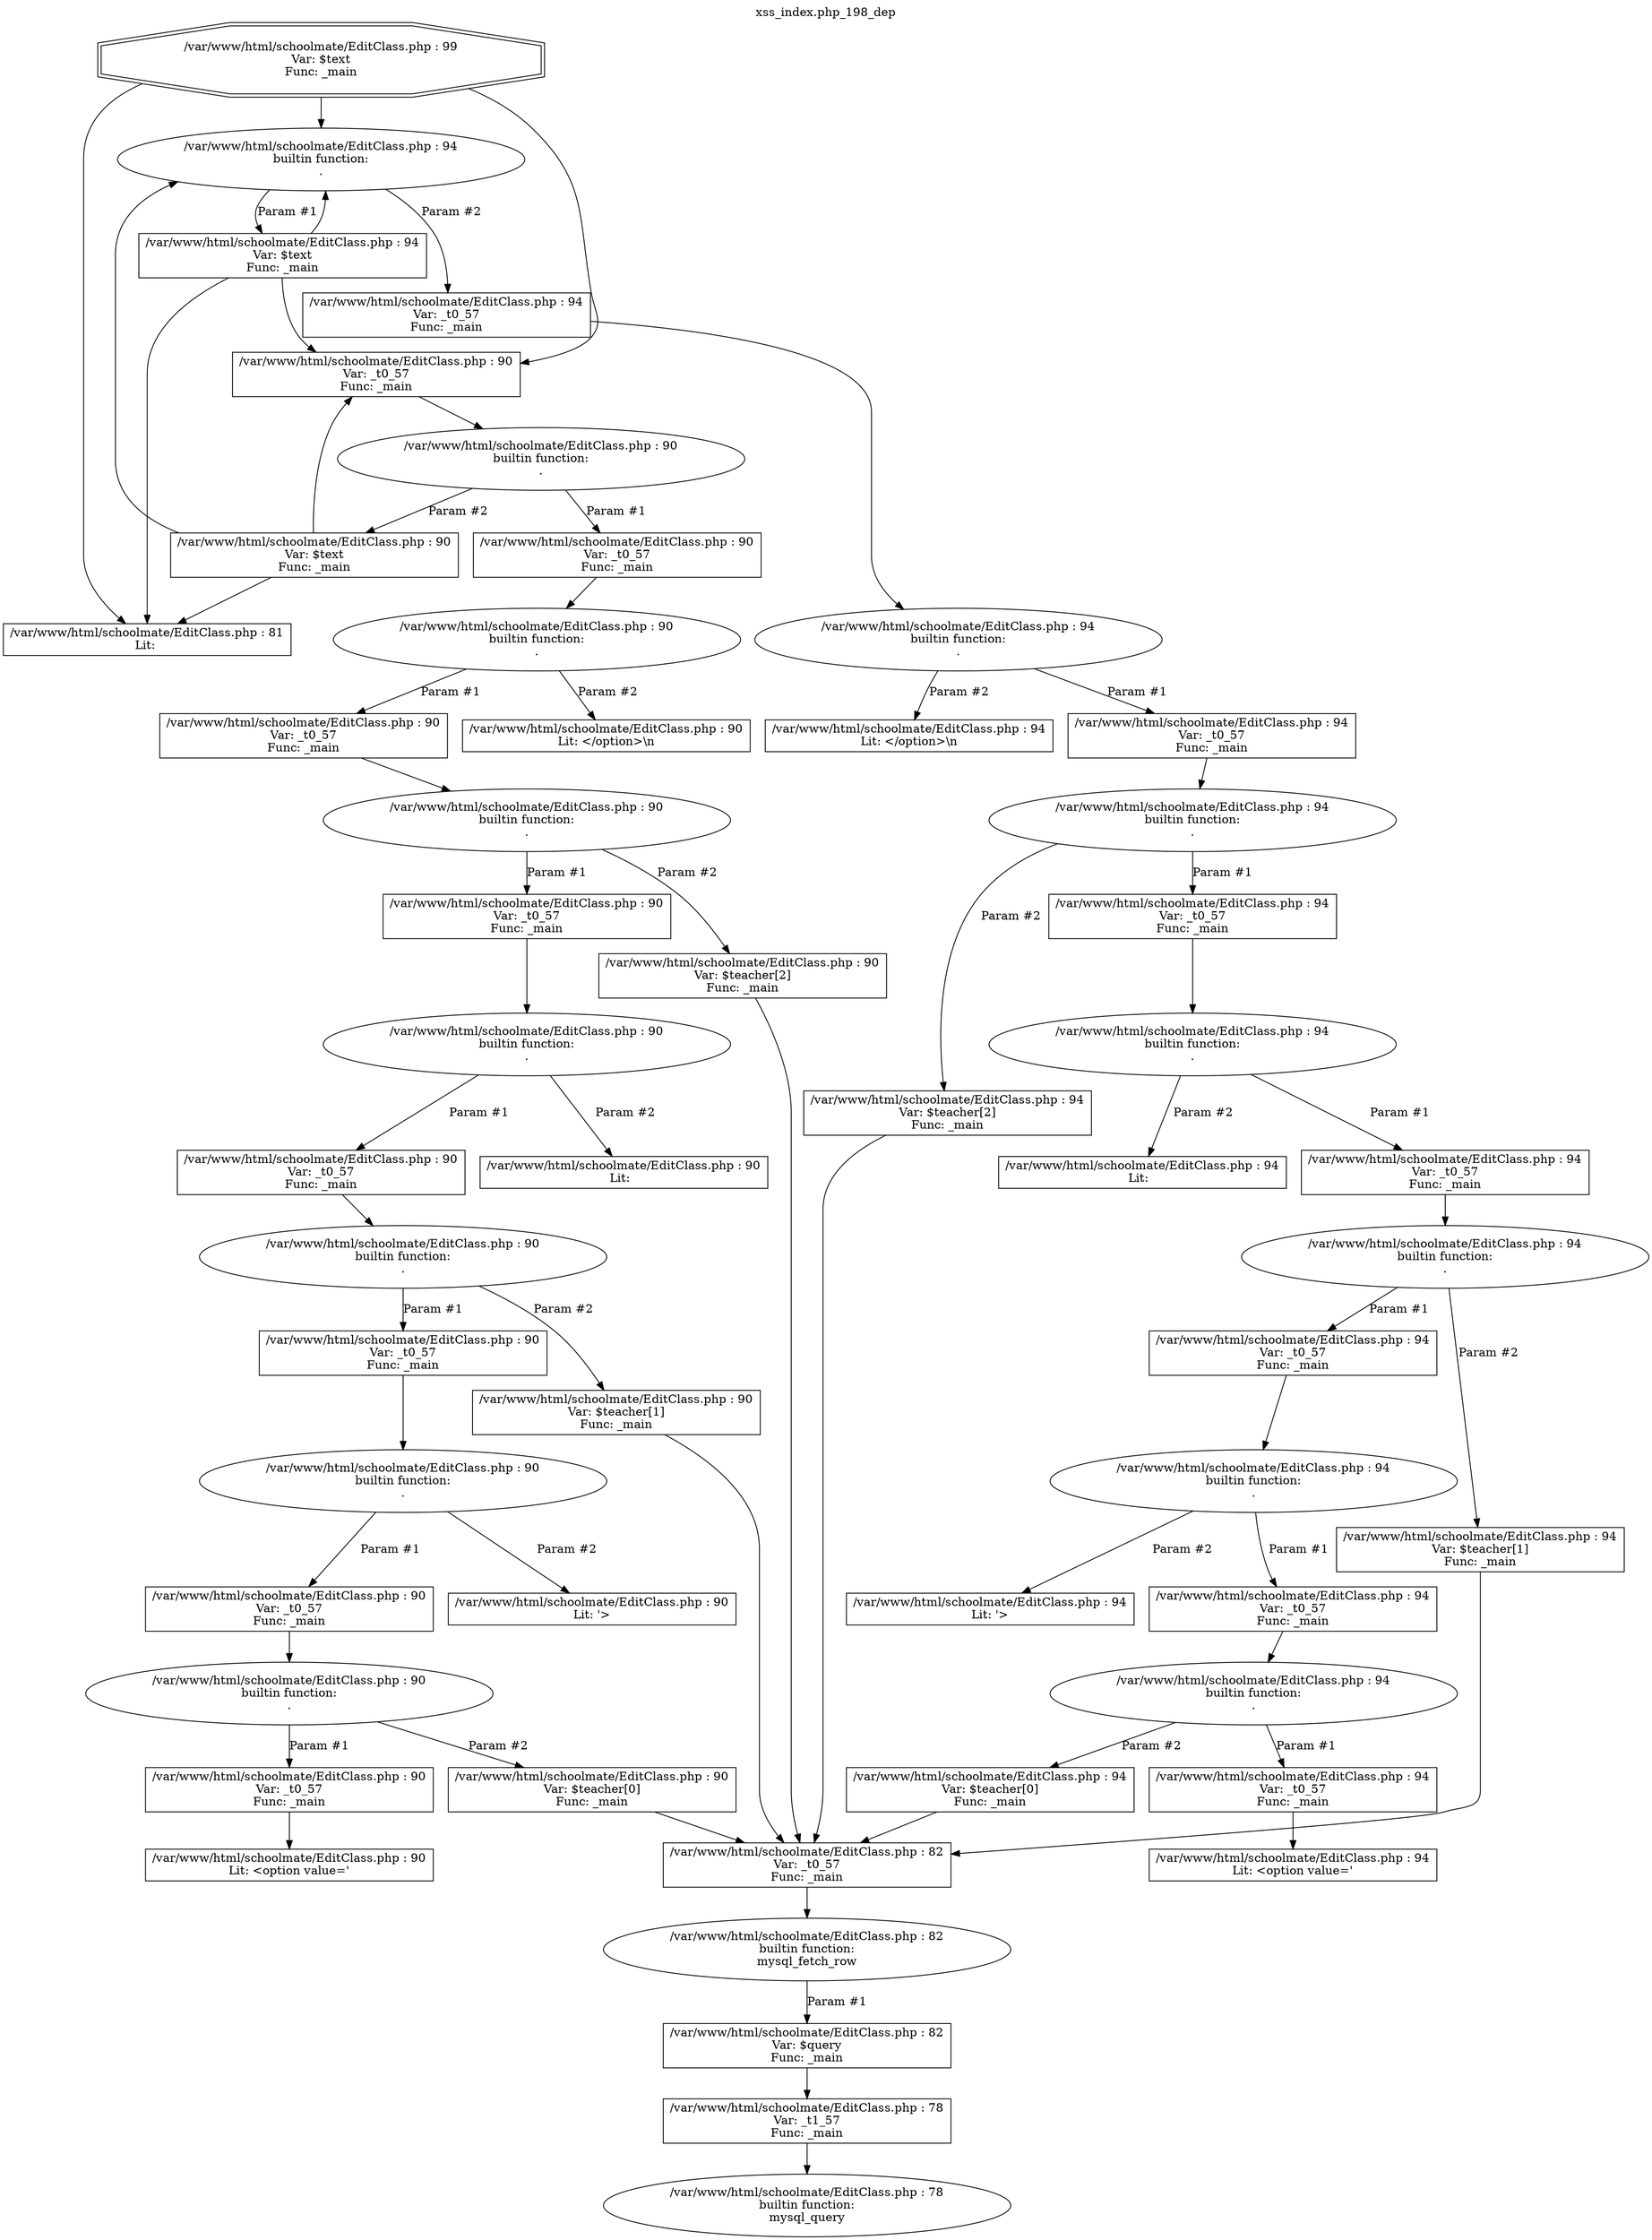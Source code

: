 digraph cfg {
  label="xss_index.php_198_dep";
  labelloc=t;
  n1 [shape=doubleoctagon, label="/var/www/html/schoolmate/EditClass.php : 99\nVar: $text\nFunc: _main\n"];
  n2 [shape=box, label="/var/www/html/schoolmate/EditClass.php : 81\nLit: \n"];
  n3 [shape=ellipse, label="/var/www/html/schoolmate/EditClass.php : 94\nbuiltin function:\n.\n"];
  n4 [shape=box, label="/var/www/html/schoolmate/EditClass.php : 94\nVar: $text\nFunc: _main\n"];
  n5 [shape=box, label="/var/www/html/schoolmate/EditClass.php : 90\nVar: _t0_57\nFunc: _main\n"];
  n6 [shape=ellipse, label="/var/www/html/schoolmate/EditClass.php : 90\nbuiltin function:\n.\n"];
  n7 [shape=box, label="/var/www/html/schoolmate/EditClass.php : 90\nVar: _t0_57\nFunc: _main\n"];
  n8 [shape=ellipse, label="/var/www/html/schoolmate/EditClass.php : 90\nbuiltin function:\n.\n"];
  n9 [shape=box, label="/var/www/html/schoolmate/EditClass.php : 90\nVar: _t0_57\nFunc: _main\n"];
  n10 [shape=ellipse, label="/var/www/html/schoolmate/EditClass.php : 90\nbuiltin function:\n.\n"];
  n11 [shape=box, label="/var/www/html/schoolmate/EditClass.php : 90\nVar: _t0_57\nFunc: _main\n"];
  n12 [shape=ellipse, label="/var/www/html/schoolmate/EditClass.php : 90\nbuiltin function:\n.\n"];
  n13 [shape=box, label="/var/www/html/schoolmate/EditClass.php : 90\nVar: _t0_57\nFunc: _main\n"];
  n14 [shape=ellipse, label="/var/www/html/schoolmate/EditClass.php : 90\nbuiltin function:\n.\n"];
  n15 [shape=box, label="/var/www/html/schoolmate/EditClass.php : 90\nVar: _t0_57\nFunc: _main\n"];
  n16 [shape=ellipse, label="/var/www/html/schoolmate/EditClass.php : 90\nbuiltin function:\n.\n"];
  n17 [shape=box, label="/var/www/html/schoolmate/EditClass.php : 90\nVar: _t0_57\nFunc: _main\n"];
  n18 [shape=ellipse, label="/var/www/html/schoolmate/EditClass.php : 90\nbuiltin function:\n.\n"];
  n19 [shape=box, label="/var/www/html/schoolmate/EditClass.php : 90\nVar: _t0_57\nFunc: _main\n"];
  n20 [shape=box, label="/var/www/html/schoolmate/EditClass.php : 90\nLit: <option value='\n"];
  n21 [shape=box, label="/var/www/html/schoolmate/EditClass.php : 90\nVar: $teacher[0]\nFunc: _main\n"];
  n22 [shape=box, label="/var/www/html/schoolmate/EditClass.php : 82\nVar: _t0_57\nFunc: _main\n"];
  n23 [shape=ellipse, label="/var/www/html/schoolmate/EditClass.php : 82\nbuiltin function:\nmysql_fetch_row\n"];
  n24 [shape=box, label="/var/www/html/schoolmate/EditClass.php : 82\nVar: $query\nFunc: _main\n"];
  n25 [shape=box, label="/var/www/html/schoolmate/EditClass.php : 78\nVar: _t1_57\nFunc: _main\n"];
  n26 [shape=ellipse, label="/var/www/html/schoolmate/EditClass.php : 78\nbuiltin function:\nmysql_query\n"];
  n27 [shape=box, label="/var/www/html/schoolmate/EditClass.php : 90\nLit: '>\n"];
  n28 [shape=box, label="/var/www/html/schoolmate/EditClass.php : 90\nVar: $teacher[1]\nFunc: _main\n"];
  n29 [shape=box, label="/var/www/html/schoolmate/EditClass.php : 90\nLit:  \n"];
  n30 [shape=box, label="/var/www/html/schoolmate/EditClass.php : 90\nVar: $teacher[2]\nFunc: _main\n"];
  n31 [shape=box, label="/var/www/html/schoolmate/EditClass.php : 90\nLit: </option>\\n\n"];
  n32 [shape=box, label="/var/www/html/schoolmate/EditClass.php : 90\nVar: $text\nFunc: _main\n"];
  n33 [shape=box, label="/var/www/html/schoolmate/EditClass.php : 94\nVar: _t0_57\nFunc: _main\n"];
  n34 [shape=ellipse, label="/var/www/html/schoolmate/EditClass.php : 94\nbuiltin function:\n.\n"];
  n35 [shape=box, label="/var/www/html/schoolmate/EditClass.php : 94\nVar: _t0_57\nFunc: _main\n"];
  n36 [shape=ellipse, label="/var/www/html/schoolmate/EditClass.php : 94\nbuiltin function:\n.\n"];
  n37 [shape=box, label="/var/www/html/schoolmate/EditClass.php : 94\nVar: _t0_57\nFunc: _main\n"];
  n38 [shape=ellipse, label="/var/www/html/schoolmate/EditClass.php : 94\nbuiltin function:\n.\n"];
  n39 [shape=box, label="/var/www/html/schoolmate/EditClass.php : 94\nVar: _t0_57\nFunc: _main\n"];
  n40 [shape=ellipse, label="/var/www/html/schoolmate/EditClass.php : 94\nbuiltin function:\n.\n"];
  n41 [shape=box, label="/var/www/html/schoolmate/EditClass.php : 94\nVar: _t0_57\nFunc: _main\n"];
  n42 [shape=ellipse, label="/var/www/html/schoolmate/EditClass.php : 94\nbuiltin function:\n.\n"];
  n43 [shape=box, label="/var/www/html/schoolmate/EditClass.php : 94\nVar: _t0_57\nFunc: _main\n"];
  n44 [shape=ellipse, label="/var/www/html/schoolmate/EditClass.php : 94\nbuiltin function:\n.\n"];
  n45 [shape=box, label="/var/www/html/schoolmate/EditClass.php : 94\nVar: _t0_57\nFunc: _main\n"];
  n46 [shape=box, label="/var/www/html/schoolmate/EditClass.php : 94\nLit: <option value='\n"];
  n47 [shape=box, label="/var/www/html/schoolmate/EditClass.php : 94\nVar: $teacher[0]\nFunc: _main\n"];
  n48 [shape=box, label="/var/www/html/schoolmate/EditClass.php : 94\nLit: '>\n"];
  n49 [shape=box, label="/var/www/html/schoolmate/EditClass.php : 94\nVar: $teacher[1]\nFunc: _main\n"];
  n50 [shape=box, label="/var/www/html/schoolmate/EditClass.php : 94\nLit:  \n"];
  n51 [shape=box, label="/var/www/html/schoolmate/EditClass.php : 94\nVar: $teacher[2]\nFunc: _main\n"];
  n52 [shape=box, label="/var/www/html/schoolmate/EditClass.php : 94\nLit: </option>\\n\n"];
  n1 -> n2;
  n1 -> n3;
  n1 -> n5;
  n4 -> n2;
  n4 -> n3;
  n4 -> n5;
  n5 -> n6;
  n7 -> n8;
  n9 -> n10;
  n11 -> n12;
  n13 -> n14;
  n15 -> n16;
  n17 -> n18;
  n19 -> n20;
  n18 -> n19[label="Param #1"];
  n18 -> n21[label="Param #2"];
  n22 -> n23;
  n25 -> n26;
  n24 -> n25;
  n23 -> n24[label="Param #1"];
  n21 -> n22;
  n16 -> n17[label="Param #1"];
  n16 -> n27[label="Param #2"];
  n14 -> n15[label="Param #1"];
  n14 -> n28[label="Param #2"];
  n28 -> n22;
  n12 -> n13[label="Param #1"];
  n12 -> n29[label="Param #2"];
  n10 -> n11[label="Param #1"];
  n10 -> n30[label="Param #2"];
  n30 -> n22;
  n8 -> n9[label="Param #1"];
  n8 -> n31[label="Param #2"];
  n6 -> n7[label="Param #1"];
  n6 -> n32[label="Param #2"];
  n32 -> n2;
  n32 -> n3;
  n32 -> n5;
  n3 -> n4[label="Param #1"];
  n3 -> n33[label="Param #2"];
  n33 -> n34;
  n35 -> n36;
  n37 -> n38;
  n39 -> n40;
  n41 -> n42;
  n43 -> n44;
  n45 -> n46;
  n44 -> n45[label="Param #1"];
  n44 -> n47[label="Param #2"];
  n47 -> n22;
  n42 -> n43[label="Param #1"];
  n42 -> n48[label="Param #2"];
  n40 -> n41[label="Param #1"];
  n40 -> n49[label="Param #2"];
  n49 -> n22;
  n38 -> n39[label="Param #1"];
  n38 -> n50[label="Param #2"];
  n36 -> n37[label="Param #1"];
  n36 -> n51[label="Param #2"];
  n51 -> n22;
  n34 -> n35[label="Param #1"];
  n34 -> n52[label="Param #2"];
}
